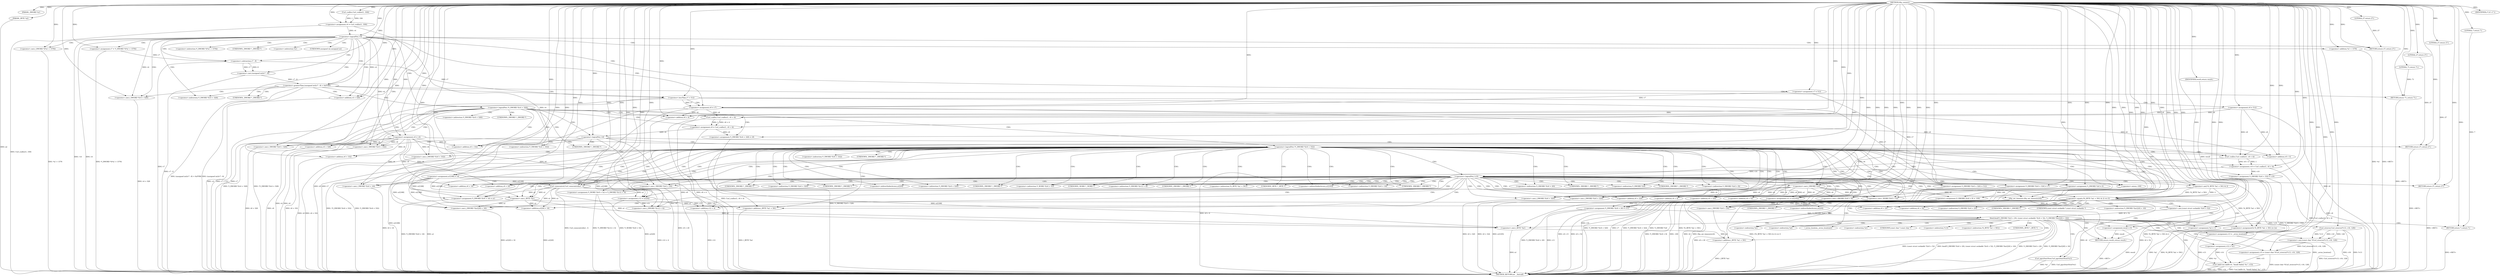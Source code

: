 digraph tftp_connect {  
"1000114" [label = "(METHOD,tftp_connect)" ]
"1000398" [label = "(METHOD_RETURN,int __fastcall)" ]
"1000115" [label = "(PARAM,_DWORD *a1)" ]
"1000116" [label = "(PARAM,_BYTE *a2)" ]
"1000131" [label = "(<operator>.assignment,v4 = Curl_ccalloc(1, 336))" ]
"1000133" [label = "(Curl_ccalloc,Curl_ccalloc(1, 336))" ]
"1000136" [label = "(<operator>.assignment,a1[188] = v4)" ]
"1000142" [label = "(<operator>.logicalNot,!v4)" ]
"1000144" [label = "(RETURN,return 27;,return 27;)" ]
"1000145" [label = "(LITERAL,27,return 27;)" ]
"1000146" [label = "(<operator>.assignment,v6 = v4)" ]
"1000149" [label = "(<operator>.assignment,v7 = *(_DWORD *)(*a1 + 1576))" ]
"1000152" [label = "(<operator>.cast,(_DWORD *)(*a1 + 1576))" ]
"1000154" [label = "(<operator>.addition,*a1 + 1576)" ]
"1000159" [label = "(IDENTIFIER,v7,if ( v7 ))" ]
"1000162" [label = "(<operator>.greaterThan,(unsigned int)(v7 - 8) > 0xFFB0)" ]
"1000163" [label = "(<operator>.cast,(unsigned int)(v7 - 8))" ]
"1000165" [label = "(<operator>.subtraction,v7 - 8)" ]
"1000169" [label = "(RETURN,return 71;,return 71;)" ]
"1000170" [label = "(LITERAL,71,return 71;)" ]
"1000172" [label = "(<operator>.lessThan,v7 < 512)" ]
"1000176" [label = "(<operator>.assignment,v8 = 512)" ]
"1000182" [label = "(<operator>.assignment,v7 = 512)" ]
"1000185" [label = "(<operator>.assignment,v8 = v7)" ]
"1000190" [label = "(<operator>.logicalNot,!*(_DWORD *)(v4 + 328))" ]
"1000192" [label = "(<operator>.cast,(_DWORD *)(v4 + 328))" ]
"1000194" [label = "(<operator>.addition,v4 + 328)" ]
"1000198" [label = "(<operator>.assignment,v9 = Curl_ccalloc(1, v8 + 4))" ]
"1000200" [label = "(Curl_ccalloc,Curl_ccalloc(1, v8 + 4))" ]
"1000202" [label = "(<operator>.addition,v8 + 4)" ]
"1000205" [label = "(<operator>.assignment,*(_DWORD *)(v6 + 328) = v9)" ]
"1000207" [label = "(<operator>.cast,(_DWORD *)(v6 + 328))" ]
"1000209" [label = "(<operator>.addition,v6 + 328)" ]
"1000214" [label = "(<operator>.logicalNot,!v9)" ]
"1000216" [label = "(RETURN,return 27;,return 27;)" ]
"1000217" [label = "(LITERAL,27,return 27;)" ]
"1000219" [label = "(<operator>.logicalNot,!*(_DWORD *)(v6 + 332))" ]
"1000221" [label = "(<operator>.cast,(_DWORD *)(v6 + 332))" ]
"1000223" [label = "(<operator>.addition,v6 + 332)" ]
"1000227" [label = "(<operator>.assignment,v10 = Curl_ccalloc(1, v8 + 4))" ]
"1000229" [label = "(Curl_ccalloc,Curl_ccalloc(1, v8 + 4))" ]
"1000231" [label = "(<operator>.addition,v8 + 4)" ]
"1000234" [label = "(<operator>.assignment,*(_DWORD *)(v6 + 332) = v10)" ]
"1000236" [label = "(<operator>.cast,(_DWORD *)(v6 + 332))" ]
"1000238" [label = "(<operator>.addition,v6 + 332)" ]
"1000243" [label = "(<operator>.logicalNot,!v10)" ]
"1000245" [label = "(RETURN,return 27;,return 27;)" ]
"1000246" [label = "(LITERAL,27,return 27;)" ]
"1000247" [label = "(Curl_conncontrol,Curl_conncontrol(a1, 1))" ]
"1000250" [label = "(<operator>.assignment,v11 = a1[105])" ]
"1000255" [label = "(<operator>.assignment,*(_DWORD *)(v6 + 16) = a1)" ]
"1000257" [label = "(<operator>.cast,(_DWORD *)(v6 + 16))" ]
"1000259" [label = "(<operator>.addition,v6 + 16)" ]
"1000263" [label = "(<operator>.assignment,*(_DWORD *)(v6 + 20) = v11)" ]
"1000265" [label = "(<operator>.cast,(_DWORD *)(v6 + 20))" ]
"1000267" [label = "(<operator>.addition,v6 + 20)" ]
"1000271" [label = "(<operator>.assignment,*(_DWORD *)v6 = 0)" ]
"1000273" [label = "(<operator>.cast,(_DWORD *)v6)" ]
"1000277" [label = "(<operator>.assignment,*(_DWORD *)(v6 + 8) = -100)" ]
"1000279" [label = "(<operator>.cast,(_DWORD *)(v6 + 8))" ]
"1000281" [label = "(<operator>.addition,v6 + 8)" ]
"1000284" [label = "(<operator>.minus,-100)" ]
"1000286" [label = "(<operator>.assignment,*(_DWORD *)(v6 + 320) = 512)" ]
"1000288" [label = "(<operator>.cast,(_DWORD *)(v6 + 320))" ]
"1000290" [label = "(<operator>.addition,v6 + 320)" ]
"1000294" [label = "(<operator>.assignment,v12 = a1[20])" ]
"1000299" [label = "(<operator>.assignment,*(_DWORD *)(v6 + 324) = v7)" ]
"1000301" [label = "(<operator>.cast,(_DWORD *)(v6 + 324))" ]
"1000303" [label = "(<operator>.addition,v6 + 324)" ]
"1000307" [label = "(<operator>.assignment,*(_WORD *)(v6 + 52) = *(_DWORD *)(v12 + 4))" ]
"1000309" [label = "(<operator>.cast,(_WORD *)(v6 + 52))" ]
"1000311" [label = "(<operator>.addition,v6 + 52)" ]
"1000315" [label = "(<operator>.cast,(_DWORD *)(v12 + 4))" ]
"1000317" [label = "(<operator>.addition,v12 + 4)" ]
"1000320" [label = "(tftp_set_timeouts,tftp_set_timeouts(v6))" ]
"1000323" [label = "(<operator>.equals,(*((_BYTE *)a1 + 591) & 2) == 0)" ]
"1000324" [label = "(<operator>.and,*((_BYTE *)a1 + 591) & 2)" ]
"1000326" [label = "(<operator>.addition,(_BYTE *)a1 + 591)" ]
"1000327" [label = "(<operator>.cast,(_BYTE *)a1)" ]
"1000335" [label = "(bind,bind(*(_DWORD *)(v6 + 20), (const struct sockaddr *)(v6 + 52), *(_DWORD *)(a1[20] + 16)))" ]
"1000337" [label = "(<operator>.cast,(_DWORD *)(v6 + 20))" ]
"1000339" [label = "(<operator>.addition,v6 + 20)" ]
"1000342" [label = "(<operator>.cast,(const struct sockaddr *)(v6 + 52))" ]
"1000344" [label = "(<operator>.addition,v6 + 52)" ]
"1000348" [label = "(<operator>.cast,(_DWORD *)(a1[20] + 16))" ]
"1000350" [label = "(<operator>.addition,a1[20] + 16)" ]
"1000356" [label = "(<operator>.assignment,v13 = _errno_location())" ]
"1000359" [label = "(<operator>.assignment,v14 = *a1)" ]
"1000363" [label = "(<operator>.assignment,v15 = (const char *)Curl_strerror(*v13, v16, 128))" ]
"1000365" [label = "(<operator>.cast,(const char *)Curl_strerror(*v13, v16, 128))" ]
"1000367" [label = "(Curl_strerror,Curl_strerror(*v13, v16, 128))" ]
"1000372" [label = "(Curl_failf,Curl_failf(v14, \"bind() failed; %s\", v15))" ]
"1000376" [label = "(RETURN,return 7;,return 7;)" ]
"1000377" [label = "(LITERAL,7,return 7;)" ]
"1000378" [label = "(<operators>.assignmentOr,*((_BYTE *)a1 + 591) |= 2u)" ]
"1000380" [label = "(<operator>.addition,(_BYTE *)a1 + 591)" ]
"1000381" [label = "(<operator>.cast,(_BYTE *)a1)" ]
"1000386" [label = "(Curl_pgrsStartNow,Curl_pgrsStartNow(*a1))" ]
"1000389" [label = "(<operator>.assignment,result = 0)" ]
"1000392" [label = "(<operator>.assignment,*a2 = 1)" ]
"1000396" [label = "(RETURN,return result;,return result;)" ]
"1000397" [label = "(IDENTIFIER,result,return result;)" ]
"1000151" [label = "(<operator>.indirection,*(_DWORD *)(*a1 + 1576))" ]
"1000153" [label = "(UNKNOWN,_DWORD *,_DWORD *)" ]
"1000155" [label = "(<operator>.indirection,*a1)" ]
"1000164" [label = "(UNKNOWN,unsigned int,unsigned int)" ]
"1000191" [label = "(<operator>.indirection,*(_DWORD *)(v4 + 328))" ]
"1000193" [label = "(UNKNOWN,_DWORD *,_DWORD *)" ]
"1000206" [label = "(<operator>.indirection,*(_DWORD *)(v6 + 328))" ]
"1000208" [label = "(UNKNOWN,_DWORD *,_DWORD *)" ]
"1000220" [label = "(<operator>.indirection,*(_DWORD *)(v6 + 332))" ]
"1000222" [label = "(UNKNOWN,_DWORD *,_DWORD *)" ]
"1000235" [label = "(<operator>.indirection,*(_DWORD *)(v6 + 332))" ]
"1000237" [label = "(UNKNOWN,_DWORD *,_DWORD *)" ]
"1000252" [label = "(<operator>.indirectIndexAccess,a1[105])" ]
"1000256" [label = "(<operator>.indirection,*(_DWORD *)(v6 + 16))" ]
"1000258" [label = "(UNKNOWN,_DWORD *,_DWORD *)" ]
"1000264" [label = "(<operator>.indirection,*(_DWORD *)(v6 + 20))" ]
"1000266" [label = "(UNKNOWN,_DWORD *,_DWORD *)" ]
"1000272" [label = "(<operator>.indirection,*(_DWORD *)v6)" ]
"1000274" [label = "(UNKNOWN,_DWORD *,_DWORD *)" ]
"1000278" [label = "(<operator>.indirection,*(_DWORD *)(v6 + 8))" ]
"1000280" [label = "(UNKNOWN,_DWORD *,_DWORD *)" ]
"1000287" [label = "(<operator>.indirection,*(_DWORD *)(v6 + 320))" ]
"1000289" [label = "(UNKNOWN,_DWORD *,_DWORD *)" ]
"1000296" [label = "(<operator>.indirectIndexAccess,a1[20])" ]
"1000300" [label = "(<operator>.indirection,*(_DWORD *)(v6 + 324))" ]
"1000302" [label = "(UNKNOWN,_DWORD *,_DWORD *)" ]
"1000308" [label = "(<operator>.indirection,*(_WORD *)(v6 + 52))" ]
"1000310" [label = "(UNKNOWN,_WORD *,_WORD *)" ]
"1000314" [label = "(<operator>.indirection,*(_DWORD *)(v12 + 4))" ]
"1000316" [label = "(UNKNOWN,_DWORD *,_DWORD *)" ]
"1000325" [label = "(<operator>.indirection,*((_BYTE *)a1 + 591))" ]
"1000328" [label = "(UNKNOWN,_BYTE *,_BYTE *)" ]
"1000336" [label = "(<operator>.indirection,*(_DWORD *)(v6 + 20))" ]
"1000338" [label = "(UNKNOWN,_DWORD *,_DWORD *)" ]
"1000343" [label = "(UNKNOWN,const struct sockaddr *,const struct sockaddr *)" ]
"1000347" [label = "(<operator>.indirection,*(_DWORD *)(a1[20] + 16))" ]
"1000349" [label = "(UNKNOWN,_DWORD *,_DWORD *)" ]
"1000351" [label = "(<operator>.indirectIndexAccess,a1[20])" ]
"1000358" [label = "(_errno_location,_errno_location())" ]
"1000361" [label = "(<operator>.indirection,*a1)" ]
"1000366" [label = "(UNKNOWN,const char *,const char *)" ]
"1000368" [label = "(<operator>.indirection,*v13)" ]
"1000379" [label = "(<operator>.indirection,*((_BYTE *)a1 + 591))" ]
"1000382" [label = "(UNKNOWN,_BYTE *,_BYTE *)" ]
"1000387" [label = "(<operator>.indirection,*a1)" ]
"1000393" [label = "(<operator>.indirection,*a2)" ]
  "1000216" -> "1000398"  [ label = "DDG: <RET>"] 
  "1000396" -> "1000398"  [ label = "DDG: <RET>"] 
  "1000169" -> "1000398"  [ label = "DDG: <RET>"] 
  "1000144" -> "1000398"  [ label = "DDG: <RET>"] 
  "1000320" -> "1000398"  [ label = "DDG: v6"] 
  "1000326" -> "1000398"  [ label = "DDG: (_BYTE *)a1"] 
  "1000243" -> "1000398"  [ label = "DDG: !v10"] 
  "1000265" -> "1000398"  [ label = "DDG: v6 + 20"] 
  "1000192" -> "1000398"  [ label = "DDG: v4 + 328"] 
  "1000142" -> "1000398"  [ label = "DDG: v4"] 
  "1000335" -> "1000398"  [ label = "DDG: (const struct sockaddr *)(v6 + 52)"] 
  "1000198" -> "1000398"  [ label = "DDG: Curl_ccalloc(1, v8 + 4)"] 
  "1000190" -> "1000398"  [ label = "DDG: *(_DWORD *)(v4 + 328)"] 
  "1000335" -> "1000398"  [ label = "DDG: bind(*(_DWORD *)(v6 + 20), (const struct sockaddr *)(v6 + 52), *(_DWORD *)(a1[20] + 16))"] 
  "1000162" -> "1000398"  [ label = "DDG: (unsigned int)(v7 - 8)"] 
  "1000202" -> "1000398"  [ label = "DDG: v8"] 
  "1000221" -> "1000398"  [ label = "DDG: v6 + 332"] 
  "1000324" -> "1000398"  [ label = "DDG: *((_BYTE *)a1 + 591)"] 
  "1000238" -> "1000398"  [ label = "DDG: v6"] 
  "1000165" -> "1000398"  [ label = "DDG: v7"] 
  "1000243" -> "1000398"  [ label = "DDG: v10"] 
  "1000342" -> "1000398"  [ label = "DDG: v6 + 52"] 
  "1000257" -> "1000398"  [ label = "DDG: v6 + 16"] 
  "1000307" -> "1000398"  [ label = "DDG: *(_WORD *)(v6 + 52)"] 
  "1000350" -> "1000398"  [ label = "DDG: a1[20]"] 
  "1000142" -> "1000398"  [ label = "DDG: !v4"] 
  "1000392" -> "1000398"  [ label = "DDG: *a2"] 
  "1000323" -> "1000398"  [ label = "DDG: (*((_BYTE *)a1 + 591) & 2) == 0"] 
  "1000227" -> "1000398"  [ label = "DDG: Curl_ccalloc(1, v8 + 4)"] 
  "1000288" -> "1000398"  [ label = "DDG: v6 + 320"] 
  "1000255" -> "1000398"  [ label = "DDG: *(_DWORD *)(v6 + 16)"] 
  "1000136" -> "1000398"  [ label = "DDG: a1[188]"] 
  "1000219" -> "1000398"  [ label = "DDG: *(_DWORD *)(v6 + 332)"] 
  "1000294" -> "1000398"  [ label = "DDG: a1[20]"] 
  "1000271" -> "1000398"  [ label = "DDG: *(_DWORD *)v6"] 
  "1000320" -> "1000398"  [ label = "DDG: tftp_set_timeouts(v6)"] 
  "1000367" -> "1000398"  [ label = "DDG: v16"] 
  "1000214" -> "1000398"  [ label = "DDG: !v9"] 
  "1000263" -> "1000398"  [ label = "DDG: v11"] 
  "1000367" -> "1000398"  [ label = "DDG: *v13"] 
  "1000386" -> "1000398"  [ label = "DDG: *a1"] 
  "1000131" -> "1000398"  [ label = "DDG: Curl_ccalloc(1, 336)"] 
  "1000363" -> "1000398"  [ label = "DDG: (const char *)Curl_strerror(*v13, v16, 128)"] 
  "1000344" -> "1000398"  [ label = "DDG: v6"] 
  "1000146" -> "1000398"  [ label = "DDG: v6"] 
  "1000146" -> "1000398"  [ label = "DDG: v4"] 
  "1000154" -> "1000398"  [ label = "DDG: *a1"] 
  "1000247" -> "1000398"  [ label = "DDG: Curl_conncontrol(a1, 1)"] 
  "1000190" -> "1000398"  [ label = "DDG: !*(_DWORD *)(v4 + 328)"] 
  "1000116" -> "1000398"  [ label = "DDG: a2"] 
  "1000214" -> "1000398"  [ label = "DDG: v9"] 
  "1000348" -> "1000398"  [ label = "DDG: a1[20] + 16"] 
  "1000365" -> "1000398"  [ label = "DDG: Curl_strerror(*v13, v16, 128)"] 
  "1000231" -> "1000398"  [ label = "DDG: v8"] 
  "1000359" -> "1000398"  [ label = "DDG: *a1"] 
  "1000307" -> "1000398"  [ label = "DDG: *(_DWORD *)(v12 + 4)"] 
  "1000378" -> "1000398"  [ label = "DDG: *((_BYTE *)a1 + 591)"] 
  "1000250" -> "1000398"  [ label = "DDG: a1[105]"] 
  "1000301" -> "1000398"  [ label = "DDG: v6 + 324"] 
  "1000286" -> "1000398"  [ label = "DDG: *(_DWORD *)(v6 + 320)"] 
  "1000372" -> "1000398"  [ label = "DDG: Curl_failf(v14, \"bind() failed; %s\", v15)"] 
  "1000315" -> "1000398"  [ label = "DDG: v12 + 4"] 
  "1000229" -> "1000398"  [ label = "DDG: v8 + 4"] 
  "1000309" -> "1000398"  [ label = "DDG: v6 + 52"] 
  "1000207" -> "1000398"  [ label = "DDG: v6 + 328"] 
  "1000279" -> "1000398"  [ label = "DDG: v6 + 8"] 
  "1000299" -> "1000398"  [ label = "DDG: v7"] 
  "1000205" -> "1000398"  [ label = "DDG: *(_DWORD *)(v6 + 328)"] 
  "1000335" -> "1000398"  [ label = "DDG: *(_DWORD *)(v6 + 20)"] 
  "1000299" -> "1000398"  [ label = "DDG: *(_DWORD *)(v6 + 324)"] 
  "1000185" -> "1000398"  [ label = "DDG: v7"] 
  "1000327" -> "1000398"  [ label = "DDG: a1"] 
  "1000176" -> "1000398"  [ label = "DDG: v8"] 
  "1000337" -> "1000398"  [ label = "DDG: v6 + 20"] 
  "1000372" -> "1000398"  [ label = "DDG: v15"] 
  "1000335" -> "1000398"  [ label = "DDG: *(_DWORD *)(a1[20] + 16)"] 
  "1000277" -> "1000398"  [ label = "DDG: *(_DWORD *)(v6 + 8)"] 
  "1000263" -> "1000398"  [ label = "DDG: *(_DWORD *)(v6 + 20)"] 
  "1000172" -> "1000398"  [ label = "DDG: v7"] 
  "1000381" -> "1000398"  [ label = "DDG: a1"] 
  "1000356" -> "1000398"  [ label = "DDG: v13"] 
  "1000209" -> "1000398"  [ label = "DDG: v6"] 
  "1000277" -> "1000398"  [ label = "DDG: -100"] 
  "1000236" -> "1000398"  [ label = "DDG: v6 + 332"] 
  "1000194" -> "1000398"  [ label = "DDG: v4"] 
  "1000317" -> "1000398"  [ label = "DDG: v12"] 
  "1000372" -> "1000398"  [ label = "DDG: v14"] 
  "1000172" -> "1000398"  [ label = "DDG: v7 < 512"] 
  "1000200" -> "1000398"  [ label = "DDG: v8 + 4"] 
  "1000152" -> "1000398"  [ label = "DDG: *a1 + 1576"] 
  "1000323" -> "1000398"  [ label = "DDG: *((_BYTE *)a1 + 591) & 2"] 
  "1000380" -> "1000398"  [ label = "DDG: (_BYTE *)a1"] 
  "1000356" -> "1000398"  [ label = "DDG: _errno_location()"] 
  "1000386" -> "1000398"  [ label = "DDG: Curl_pgrsStartNow(*a1)"] 
  "1000163" -> "1000398"  [ label = "DDG: v7 - 8"] 
  "1000389" -> "1000398"  [ label = "DDG: result"] 
  "1000234" -> "1000398"  [ label = "DDG: *(_DWORD *)(v6 + 332)"] 
  "1000219" -> "1000398"  [ label = "DDG: !*(_DWORD *)(v6 + 332)"] 
  "1000162" -> "1000398"  [ label = "DDG: (unsigned int)(v7 - 8) > 0xFFB0"] 
  "1000149" -> "1000398"  [ label = "DDG: *(_DWORD *)(*a1 + 1576)"] 
  "1000185" -> "1000398"  [ label = "DDG: v8"] 
  "1000376" -> "1000398"  [ label = "DDG: <RET>"] 
  "1000245" -> "1000398"  [ label = "DDG: <RET>"] 
  "1000114" -> "1000115"  [ label = "DDG: "] 
  "1000114" -> "1000116"  [ label = "DDG: "] 
  "1000133" -> "1000131"  [ label = "DDG: 1"] 
  "1000133" -> "1000131"  [ label = "DDG: 336"] 
  "1000114" -> "1000131"  [ label = "DDG: "] 
  "1000114" -> "1000133"  [ label = "DDG: "] 
  "1000131" -> "1000136"  [ label = "DDG: v4"] 
  "1000114" -> "1000136"  [ label = "DDG: "] 
  "1000114" -> "1000142"  [ label = "DDG: "] 
  "1000131" -> "1000142"  [ label = "DDG: v4"] 
  "1000145" -> "1000144"  [ label = "DDG: 27"] 
  "1000114" -> "1000144"  [ label = "DDG: "] 
  "1000114" -> "1000145"  [ label = "DDG: "] 
  "1000142" -> "1000146"  [ label = "DDG: v4"] 
  "1000114" -> "1000146"  [ label = "DDG: "] 
  "1000114" -> "1000149"  [ label = "DDG: "] 
  "1000114" -> "1000152"  [ label = "DDG: "] 
  "1000114" -> "1000154"  [ label = "DDG: "] 
  "1000114" -> "1000159"  [ label = "DDG: "] 
  "1000163" -> "1000162"  [ label = "DDG: v7 - 8"] 
  "1000165" -> "1000163"  [ label = "DDG: v7"] 
  "1000165" -> "1000163"  [ label = "DDG: 8"] 
  "1000149" -> "1000165"  [ label = "DDG: v7"] 
  "1000114" -> "1000165"  [ label = "DDG: "] 
  "1000114" -> "1000162"  [ label = "DDG: "] 
  "1000170" -> "1000169"  [ label = "DDG: 71"] 
  "1000114" -> "1000169"  [ label = "DDG: "] 
  "1000114" -> "1000170"  [ label = "DDG: "] 
  "1000165" -> "1000172"  [ label = "DDG: v7"] 
  "1000114" -> "1000172"  [ label = "DDG: "] 
  "1000114" -> "1000176"  [ label = "DDG: "] 
  "1000114" -> "1000182"  [ label = "DDG: "] 
  "1000182" -> "1000185"  [ label = "DDG: v7"] 
  "1000172" -> "1000185"  [ label = "DDG: v7"] 
  "1000114" -> "1000185"  [ label = "DDG: "] 
  "1000114" -> "1000192"  [ label = "DDG: "] 
  "1000142" -> "1000192"  [ label = "DDG: v4"] 
  "1000114" -> "1000194"  [ label = "DDG: "] 
  "1000142" -> "1000194"  [ label = "DDG: v4"] 
  "1000200" -> "1000198"  [ label = "DDG: 1"] 
  "1000200" -> "1000198"  [ label = "DDG: v8 + 4"] 
  "1000114" -> "1000198"  [ label = "DDG: "] 
  "1000114" -> "1000200"  [ label = "DDG: "] 
  "1000176" -> "1000200"  [ label = "DDG: v8"] 
  "1000185" -> "1000200"  [ label = "DDG: v8"] 
  "1000176" -> "1000202"  [ label = "DDG: v8"] 
  "1000185" -> "1000202"  [ label = "DDG: v8"] 
  "1000114" -> "1000202"  [ label = "DDG: "] 
  "1000198" -> "1000205"  [ label = "DDG: v9"] 
  "1000114" -> "1000205"  [ label = "DDG: "] 
  "1000146" -> "1000207"  [ label = "DDG: v6"] 
  "1000114" -> "1000207"  [ label = "DDG: "] 
  "1000146" -> "1000209"  [ label = "DDG: v6"] 
  "1000114" -> "1000209"  [ label = "DDG: "] 
  "1000114" -> "1000214"  [ label = "DDG: "] 
  "1000198" -> "1000214"  [ label = "DDG: v9"] 
  "1000217" -> "1000216"  [ label = "DDG: 27"] 
  "1000114" -> "1000216"  [ label = "DDG: "] 
  "1000114" -> "1000217"  [ label = "DDG: "] 
  "1000146" -> "1000221"  [ label = "DDG: v6"] 
  "1000114" -> "1000221"  [ label = "DDG: "] 
  "1000146" -> "1000223"  [ label = "DDG: v6"] 
  "1000114" -> "1000223"  [ label = "DDG: "] 
  "1000229" -> "1000227"  [ label = "DDG: 1"] 
  "1000229" -> "1000227"  [ label = "DDG: v8 + 4"] 
  "1000114" -> "1000227"  [ label = "DDG: "] 
  "1000114" -> "1000229"  [ label = "DDG: "] 
  "1000176" -> "1000229"  [ label = "DDG: v8"] 
  "1000185" -> "1000229"  [ label = "DDG: v8"] 
  "1000176" -> "1000231"  [ label = "DDG: v8"] 
  "1000185" -> "1000231"  [ label = "DDG: v8"] 
  "1000114" -> "1000231"  [ label = "DDG: "] 
  "1000227" -> "1000234"  [ label = "DDG: v10"] 
  "1000114" -> "1000234"  [ label = "DDG: "] 
  "1000114" -> "1000236"  [ label = "DDG: "] 
  "1000146" -> "1000236"  [ label = "DDG: v6"] 
  "1000114" -> "1000238"  [ label = "DDG: "] 
  "1000146" -> "1000238"  [ label = "DDG: v6"] 
  "1000114" -> "1000243"  [ label = "DDG: "] 
  "1000227" -> "1000243"  [ label = "DDG: v10"] 
  "1000246" -> "1000245"  [ label = "DDG: 27"] 
  "1000114" -> "1000245"  [ label = "DDG: "] 
  "1000114" -> "1000246"  [ label = "DDG: "] 
  "1000136" -> "1000247"  [ label = "DDG: a1[188]"] 
  "1000114" -> "1000247"  [ label = "DDG: "] 
  "1000247" -> "1000250"  [ label = "DDG: a1"] 
  "1000114" -> "1000250"  [ label = "DDG: "] 
  "1000136" -> "1000255"  [ label = "DDG: a1[188]"] 
  "1000247" -> "1000255"  [ label = "DDG: a1"] 
  "1000114" -> "1000255"  [ label = "DDG: "] 
  "1000114" -> "1000257"  [ label = "DDG: "] 
  "1000146" -> "1000257"  [ label = "DDG: v6"] 
  "1000114" -> "1000259"  [ label = "DDG: "] 
  "1000146" -> "1000259"  [ label = "DDG: v6"] 
  "1000250" -> "1000263"  [ label = "DDG: v11"] 
  "1000114" -> "1000263"  [ label = "DDG: "] 
  "1000114" -> "1000265"  [ label = "DDG: "] 
  "1000146" -> "1000265"  [ label = "DDG: v6"] 
  "1000114" -> "1000267"  [ label = "DDG: "] 
  "1000146" -> "1000267"  [ label = "DDG: v6"] 
  "1000114" -> "1000271"  [ label = "DDG: "] 
  "1000114" -> "1000273"  [ label = "DDG: "] 
  "1000146" -> "1000273"  [ label = "DDG: v6"] 
  "1000284" -> "1000277"  [ label = "DDG: 100"] 
  "1000273" -> "1000279"  [ label = "DDG: v6"] 
  "1000114" -> "1000279"  [ label = "DDG: "] 
  "1000273" -> "1000281"  [ label = "DDG: v6"] 
  "1000114" -> "1000281"  [ label = "DDG: "] 
  "1000114" -> "1000284"  [ label = "DDG: "] 
  "1000114" -> "1000286"  [ label = "DDG: "] 
  "1000114" -> "1000288"  [ label = "DDG: "] 
  "1000273" -> "1000288"  [ label = "DDG: v6"] 
  "1000114" -> "1000290"  [ label = "DDG: "] 
  "1000273" -> "1000290"  [ label = "DDG: v6"] 
  "1000136" -> "1000294"  [ label = "DDG: a1[188]"] 
  "1000247" -> "1000294"  [ label = "DDG: a1"] 
  "1000114" -> "1000294"  [ label = "DDG: "] 
  "1000172" -> "1000299"  [ label = "DDG: v7"] 
  "1000114" -> "1000299"  [ label = "DDG: "] 
  "1000182" -> "1000299"  [ label = "DDG: v7"] 
  "1000114" -> "1000301"  [ label = "DDG: "] 
  "1000273" -> "1000301"  [ label = "DDG: v6"] 
  "1000114" -> "1000303"  [ label = "DDG: "] 
  "1000273" -> "1000303"  [ label = "DDG: v6"] 
  "1000114" -> "1000309"  [ label = "DDG: "] 
  "1000273" -> "1000309"  [ label = "DDG: v6"] 
  "1000114" -> "1000311"  [ label = "DDG: "] 
  "1000273" -> "1000311"  [ label = "DDG: v6"] 
  "1000294" -> "1000315"  [ label = "DDG: v12"] 
  "1000114" -> "1000315"  [ label = "DDG: "] 
  "1000294" -> "1000317"  [ label = "DDG: v12"] 
  "1000114" -> "1000317"  [ label = "DDG: "] 
  "1000114" -> "1000320"  [ label = "DDG: "] 
  "1000273" -> "1000320"  [ label = "DDG: v6"] 
  "1000324" -> "1000323"  [ label = "DDG: *((_BYTE *)a1 + 591)"] 
  "1000324" -> "1000323"  [ label = "DDG: 2"] 
  "1000327" -> "1000326"  [ label = "DDG: a1"] 
  "1000136" -> "1000327"  [ label = "DDG: a1[188]"] 
  "1000114" -> "1000327"  [ label = "DDG: "] 
  "1000247" -> "1000327"  [ label = "DDG: a1"] 
  "1000114" -> "1000326"  [ label = "DDG: "] 
  "1000114" -> "1000324"  [ label = "DDG: "] 
  "1000114" -> "1000323"  [ label = "DDG: "] 
  "1000263" -> "1000335"  [ label = "DDG: *(_DWORD *)(v6 + 20)"] 
  "1000320" -> "1000337"  [ label = "DDG: v6"] 
  "1000114" -> "1000337"  [ label = "DDG: "] 
  "1000320" -> "1000339"  [ label = "DDG: v6"] 
  "1000114" -> "1000339"  [ label = "DDG: "] 
  "1000342" -> "1000335"  [ label = "DDG: v6 + 52"] 
  "1000114" -> "1000342"  [ label = "DDG: "] 
  "1000320" -> "1000342"  [ label = "DDG: v6"] 
  "1000114" -> "1000344"  [ label = "DDG: "] 
  "1000320" -> "1000344"  [ label = "DDG: v6"] 
  "1000327" -> "1000348"  [ label = "DDG: a1"] 
  "1000136" -> "1000348"  [ label = "DDG: a1[188]"] 
  "1000247" -> "1000348"  [ label = "DDG: a1"] 
  "1000114" -> "1000348"  [ label = "DDG: "] 
  "1000327" -> "1000350"  [ label = "DDG: a1"] 
  "1000136" -> "1000350"  [ label = "DDG: a1[188]"] 
  "1000247" -> "1000350"  [ label = "DDG: a1"] 
  "1000114" -> "1000350"  [ label = "DDG: "] 
  "1000114" -> "1000356"  [ label = "DDG: "] 
  "1000114" -> "1000359"  [ label = "DDG: "] 
  "1000365" -> "1000363"  [ label = "DDG: Curl_strerror(*v13, v16, 128)"] 
  "1000114" -> "1000363"  [ label = "DDG: "] 
  "1000367" -> "1000365"  [ label = "DDG: *v13"] 
  "1000367" -> "1000365"  [ label = "DDG: v16"] 
  "1000367" -> "1000365"  [ label = "DDG: 128"] 
  "1000114" -> "1000367"  [ label = "DDG: "] 
  "1000359" -> "1000372"  [ label = "DDG: v14"] 
  "1000114" -> "1000372"  [ label = "DDG: "] 
  "1000363" -> "1000372"  [ label = "DDG: v15"] 
  "1000377" -> "1000376"  [ label = "DDG: 7"] 
  "1000114" -> "1000376"  [ label = "DDG: "] 
  "1000114" -> "1000377"  [ label = "DDG: "] 
  "1000114" -> "1000378"  [ label = "DDG: "] 
  "1000324" -> "1000378"  [ label = "DDG: *((_BYTE *)a1 + 591)"] 
  "1000381" -> "1000380"  [ label = "DDG: a1"] 
  "1000136" -> "1000381"  [ label = "DDG: a1[188]"] 
  "1000327" -> "1000381"  [ label = "DDG: a1"] 
  "1000114" -> "1000381"  [ label = "DDG: "] 
  "1000247" -> "1000381"  [ label = "DDG: a1"] 
  "1000114" -> "1000380"  [ label = "DDG: "] 
  "1000114" -> "1000389"  [ label = "DDG: "] 
  "1000114" -> "1000392"  [ label = "DDG: "] 
  "1000397" -> "1000396"  [ label = "DDG: result"] 
  "1000389" -> "1000396"  [ label = "DDG: result"] 
  "1000114" -> "1000397"  [ label = "DDG: "] 
  "1000142" -> "1000144"  [ label = "CDG: "] 
  "1000142" -> "1000155"  [ label = "CDG: "] 
  "1000142" -> "1000154"  [ label = "CDG: "] 
  "1000142" -> "1000153"  [ label = "CDG: "] 
  "1000142" -> "1000152"  [ label = "CDG: "] 
  "1000142" -> "1000151"  [ label = "CDG: "] 
  "1000142" -> "1000149"  [ label = "CDG: "] 
  "1000142" -> "1000146"  [ label = "CDG: "] 
  "1000142" -> "1000165"  [ label = "CDG: "] 
  "1000142" -> "1000164"  [ label = "CDG: "] 
  "1000142" -> "1000163"  [ label = "CDG: "] 
  "1000142" -> "1000162"  [ label = "CDG: "] 
  "1000142" -> "1000192"  [ label = "CDG: "] 
  "1000142" -> "1000191"  [ label = "CDG: "] 
  "1000142" -> "1000190"  [ label = "CDG: "] 
  "1000142" -> "1000185"  [ label = "CDG: "] 
  "1000142" -> "1000182"  [ label = "CDG: "] 
  "1000142" -> "1000194"  [ label = "CDG: "] 
  "1000142" -> "1000193"  [ label = "CDG: "] 
  "1000162" -> "1000172"  [ label = "CDG: "] 
  "1000162" -> "1000169"  [ label = "CDG: "] 
  "1000162" -> "1000192"  [ label = "CDG: "] 
  "1000162" -> "1000191"  [ label = "CDG: "] 
  "1000162" -> "1000190"  [ label = "CDG: "] 
  "1000162" -> "1000194"  [ label = "CDG: "] 
  "1000162" -> "1000193"  [ label = "CDG: "] 
  "1000172" -> "1000176"  [ label = "CDG: "] 
  "1000172" -> "1000185"  [ label = "CDG: "] 
  "1000190" -> "1000208"  [ label = "CDG: "] 
  "1000190" -> "1000207"  [ label = "CDG: "] 
  "1000190" -> "1000206"  [ label = "CDG: "] 
  "1000190" -> "1000205"  [ label = "CDG: "] 
  "1000190" -> "1000202"  [ label = "CDG: "] 
  "1000190" -> "1000200"  [ label = "CDG: "] 
  "1000190" -> "1000198"  [ label = "CDG: "] 
  "1000190" -> "1000223"  [ label = "CDG: "] 
  "1000190" -> "1000222"  [ label = "CDG: "] 
  "1000190" -> "1000221"  [ label = "CDG: "] 
  "1000190" -> "1000220"  [ label = "CDG: "] 
  "1000190" -> "1000219"  [ label = "CDG: "] 
  "1000190" -> "1000214"  [ label = "CDG: "] 
  "1000190" -> "1000209"  [ label = "CDG: "] 
  "1000214" -> "1000223"  [ label = "CDG: "] 
  "1000214" -> "1000222"  [ label = "CDG: "] 
  "1000214" -> "1000221"  [ label = "CDG: "] 
  "1000214" -> "1000220"  [ label = "CDG: "] 
  "1000214" -> "1000219"  [ label = "CDG: "] 
  "1000214" -> "1000216"  [ label = "CDG: "] 
  "1000219" -> "1000238"  [ label = "CDG: "] 
  "1000219" -> "1000237"  [ label = "CDG: "] 
  "1000219" -> "1000236"  [ label = "CDG: "] 
  "1000219" -> "1000235"  [ label = "CDG: "] 
  "1000219" -> "1000234"  [ label = "CDG: "] 
  "1000219" -> "1000231"  [ label = "CDG: "] 
  "1000219" -> "1000229"  [ label = "CDG: "] 
  "1000219" -> "1000227"  [ label = "CDG: "] 
  "1000219" -> "1000256"  [ label = "CDG: "] 
  "1000219" -> "1000255"  [ label = "CDG: "] 
  "1000219" -> "1000252"  [ label = "CDG: "] 
  "1000219" -> "1000250"  [ label = "CDG: "] 
  "1000219" -> "1000247"  [ label = "CDG: "] 
  "1000219" -> "1000243"  [ label = "CDG: "] 
  "1000219" -> "1000272"  [ label = "CDG: "] 
  "1000219" -> "1000271"  [ label = "CDG: "] 
  "1000219" -> "1000267"  [ label = "CDG: "] 
  "1000219" -> "1000266"  [ label = "CDG: "] 
  "1000219" -> "1000265"  [ label = "CDG: "] 
  "1000219" -> "1000264"  [ label = "CDG: "] 
  "1000219" -> "1000263"  [ label = "CDG: "] 
  "1000219" -> "1000259"  [ label = "CDG: "] 
  "1000219" -> "1000258"  [ label = "CDG: "] 
  "1000219" -> "1000257"  [ label = "CDG: "] 
  "1000219" -> "1000288"  [ label = "CDG: "] 
  "1000219" -> "1000287"  [ label = "CDG: "] 
  "1000219" -> "1000286"  [ label = "CDG: "] 
  "1000219" -> "1000284"  [ label = "CDG: "] 
  "1000219" -> "1000281"  [ label = "CDG: "] 
  "1000219" -> "1000280"  [ label = "CDG: "] 
  "1000219" -> "1000279"  [ label = "CDG: "] 
  "1000219" -> "1000278"  [ label = "CDG: "] 
  "1000219" -> "1000277"  [ label = "CDG: "] 
  "1000219" -> "1000274"  [ label = "CDG: "] 
  "1000219" -> "1000273"  [ label = "CDG: "] 
  "1000219" -> "1000303"  [ label = "CDG: "] 
  "1000219" -> "1000302"  [ label = "CDG: "] 
  "1000219" -> "1000301"  [ label = "CDG: "] 
  "1000219" -> "1000300"  [ label = "CDG: "] 
  "1000219" -> "1000299"  [ label = "CDG: "] 
  "1000219" -> "1000296"  [ label = "CDG: "] 
  "1000219" -> "1000294"  [ label = "CDG: "] 
  "1000219" -> "1000290"  [ label = "CDG: "] 
  "1000219" -> "1000289"  [ label = "CDG: "] 
  "1000219" -> "1000320"  [ label = "CDG: "] 
  "1000219" -> "1000317"  [ label = "CDG: "] 
  "1000219" -> "1000316"  [ label = "CDG: "] 
  "1000219" -> "1000315"  [ label = "CDG: "] 
  "1000219" -> "1000314"  [ label = "CDG: "] 
  "1000219" -> "1000311"  [ label = "CDG: "] 
  "1000219" -> "1000310"  [ label = "CDG: "] 
  "1000219" -> "1000309"  [ label = "CDG: "] 
  "1000219" -> "1000308"  [ label = "CDG: "] 
  "1000219" -> "1000307"  [ label = "CDG: "] 
  "1000219" -> "1000328"  [ label = "CDG: "] 
  "1000219" -> "1000327"  [ label = "CDG: "] 
  "1000219" -> "1000326"  [ label = "CDG: "] 
  "1000219" -> "1000325"  [ label = "CDG: "] 
  "1000219" -> "1000324"  [ label = "CDG: "] 
  "1000219" -> "1000323"  [ label = "CDG: "] 
  "1000243" -> "1000256"  [ label = "CDG: "] 
  "1000243" -> "1000255"  [ label = "CDG: "] 
  "1000243" -> "1000252"  [ label = "CDG: "] 
  "1000243" -> "1000250"  [ label = "CDG: "] 
  "1000243" -> "1000247"  [ label = "CDG: "] 
  "1000243" -> "1000245"  [ label = "CDG: "] 
  "1000243" -> "1000272"  [ label = "CDG: "] 
  "1000243" -> "1000271"  [ label = "CDG: "] 
  "1000243" -> "1000267"  [ label = "CDG: "] 
  "1000243" -> "1000266"  [ label = "CDG: "] 
  "1000243" -> "1000265"  [ label = "CDG: "] 
  "1000243" -> "1000264"  [ label = "CDG: "] 
  "1000243" -> "1000263"  [ label = "CDG: "] 
  "1000243" -> "1000259"  [ label = "CDG: "] 
  "1000243" -> "1000258"  [ label = "CDG: "] 
  "1000243" -> "1000257"  [ label = "CDG: "] 
  "1000243" -> "1000288"  [ label = "CDG: "] 
  "1000243" -> "1000287"  [ label = "CDG: "] 
  "1000243" -> "1000286"  [ label = "CDG: "] 
  "1000243" -> "1000284"  [ label = "CDG: "] 
  "1000243" -> "1000281"  [ label = "CDG: "] 
  "1000243" -> "1000280"  [ label = "CDG: "] 
  "1000243" -> "1000279"  [ label = "CDG: "] 
  "1000243" -> "1000278"  [ label = "CDG: "] 
  "1000243" -> "1000277"  [ label = "CDG: "] 
  "1000243" -> "1000274"  [ label = "CDG: "] 
  "1000243" -> "1000273"  [ label = "CDG: "] 
  "1000243" -> "1000303"  [ label = "CDG: "] 
  "1000243" -> "1000302"  [ label = "CDG: "] 
  "1000243" -> "1000301"  [ label = "CDG: "] 
  "1000243" -> "1000300"  [ label = "CDG: "] 
  "1000243" -> "1000299"  [ label = "CDG: "] 
  "1000243" -> "1000296"  [ label = "CDG: "] 
  "1000243" -> "1000294"  [ label = "CDG: "] 
  "1000243" -> "1000290"  [ label = "CDG: "] 
  "1000243" -> "1000289"  [ label = "CDG: "] 
  "1000243" -> "1000320"  [ label = "CDG: "] 
  "1000243" -> "1000317"  [ label = "CDG: "] 
  "1000243" -> "1000316"  [ label = "CDG: "] 
  "1000243" -> "1000315"  [ label = "CDG: "] 
  "1000243" -> "1000314"  [ label = "CDG: "] 
  "1000243" -> "1000311"  [ label = "CDG: "] 
  "1000243" -> "1000310"  [ label = "CDG: "] 
  "1000243" -> "1000309"  [ label = "CDG: "] 
  "1000243" -> "1000308"  [ label = "CDG: "] 
  "1000243" -> "1000307"  [ label = "CDG: "] 
  "1000243" -> "1000328"  [ label = "CDG: "] 
  "1000243" -> "1000327"  [ label = "CDG: "] 
  "1000243" -> "1000326"  [ label = "CDG: "] 
  "1000243" -> "1000325"  [ label = "CDG: "] 
  "1000243" -> "1000324"  [ label = "CDG: "] 
  "1000243" -> "1000323"  [ label = "CDG: "] 
  "1000323" -> "1000336"  [ label = "CDG: "] 
  "1000323" -> "1000335"  [ label = "CDG: "] 
  "1000323" -> "1000351"  [ label = "CDG: "] 
  "1000323" -> "1000350"  [ label = "CDG: "] 
  "1000323" -> "1000349"  [ label = "CDG: "] 
  "1000323" -> "1000348"  [ label = "CDG: "] 
  "1000323" -> "1000347"  [ label = "CDG: "] 
  "1000323" -> "1000344"  [ label = "CDG: "] 
  "1000323" -> "1000343"  [ label = "CDG: "] 
  "1000323" -> "1000342"  [ label = "CDG: "] 
  "1000323" -> "1000339"  [ label = "CDG: "] 
  "1000323" -> "1000338"  [ label = "CDG: "] 
  "1000323" -> "1000337"  [ label = "CDG: "] 
  "1000323" -> "1000396"  [ label = "CDG: "] 
  "1000323" -> "1000393"  [ label = "CDG: "] 
  "1000323" -> "1000392"  [ label = "CDG: "] 
  "1000323" -> "1000389"  [ label = "CDG: "] 
  "1000323" -> "1000387"  [ label = "CDG: "] 
  "1000323" -> "1000386"  [ label = "CDG: "] 
  "1000335" -> "1000368"  [ label = "CDG: "] 
  "1000335" -> "1000367"  [ label = "CDG: "] 
  "1000335" -> "1000366"  [ label = "CDG: "] 
  "1000335" -> "1000365"  [ label = "CDG: "] 
  "1000335" -> "1000363"  [ label = "CDG: "] 
  "1000335" -> "1000361"  [ label = "CDG: "] 
  "1000335" -> "1000359"  [ label = "CDG: "] 
  "1000335" -> "1000358"  [ label = "CDG: "] 
  "1000335" -> "1000356"  [ label = "CDG: "] 
  "1000335" -> "1000382"  [ label = "CDG: "] 
  "1000335" -> "1000381"  [ label = "CDG: "] 
  "1000335" -> "1000380"  [ label = "CDG: "] 
  "1000335" -> "1000379"  [ label = "CDG: "] 
  "1000335" -> "1000378"  [ label = "CDG: "] 
  "1000335" -> "1000376"  [ label = "CDG: "] 
  "1000335" -> "1000372"  [ label = "CDG: "] 
  "1000335" -> "1000396"  [ label = "CDG: "] 
  "1000335" -> "1000393"  [ label = "CDG: "] 
  "1000335" -> "1000392"  [ label = "CDG: "] 
  "1000335" -> "1000389"  [ label = "CDG: "] 
  "1000335" -> "1000387"  [ label = "CDG: "] 
  "1000335" -> "1000386"  [ label = "CDG: "] 
}
